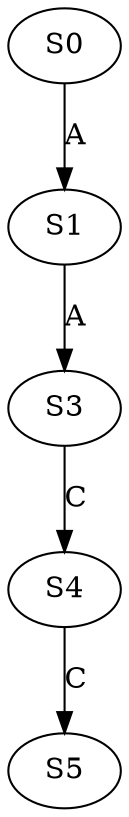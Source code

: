 strict digraph  {
	S0 -> S1 [ label = A ];
	S1 -> S3 [ label = A ];
	S3 -> S4 [ label = C ];
	S4 -> S5 [ label = C ];
}

